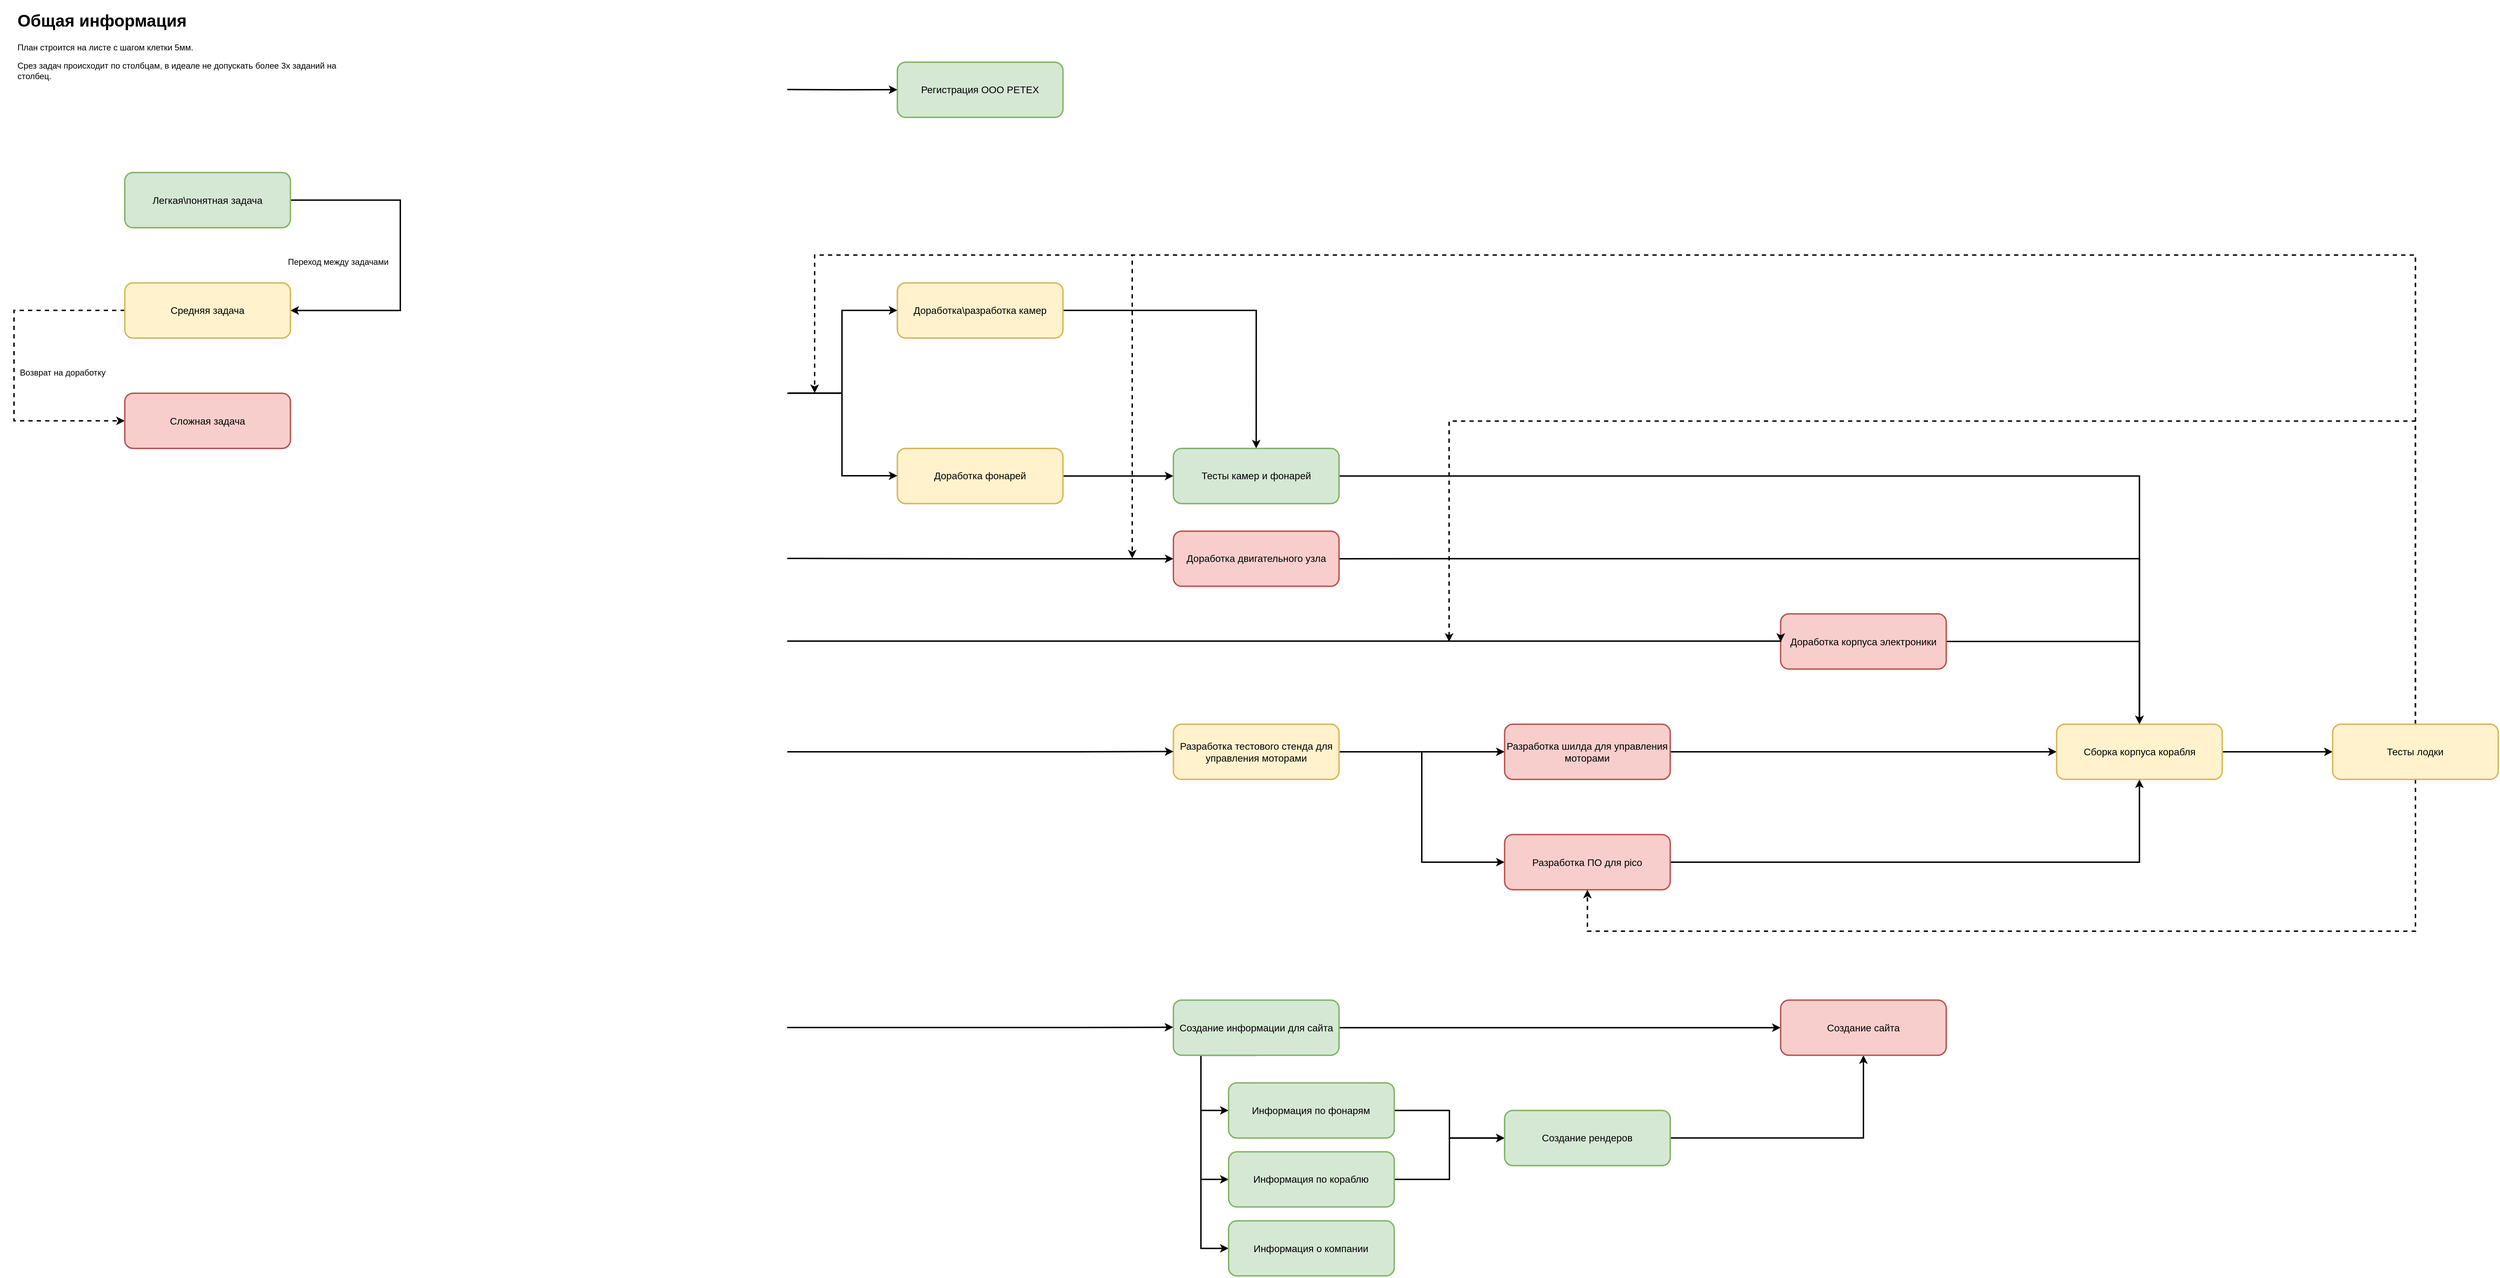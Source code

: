 <mxfile version="20.6.0" type="github">
  <diagram name="Page-1" id="74e2e168-ea6b-b213-b513-2b3c1d86103e">
    <mxGraphModel dx="7484" dy="2644" grid="1" gridSize="19.685" guides="1" tooltips="1" connect="1" arrows="1" fold="1" page="0" pageScale="1" pageWidth="1100" pageHeight="850" background="none" math="0" shadow="0">
      <root>
        <mxCell id="0" />
        <mxCell id="1" parent="0" />
        <mxCell id="e0EzgX6O0uhMCNb5Wawi-1" value="Регистрация ООО РЕТЕХ" style="rounded=1;whiteSpace=wrap;html=1;fontSize=14;fontFamily=Helvetica;strokeWidth=2;fillColor=#d5e8d4;strokeColor=#82b366;" parent="1" vertex="1">
          <mxGeometry x="-315" y="-236.22" width="236.24" height="78.74" as="geometry" />
        </mxCell>
        <mxCell id="YXC-8lvCb8mUl5Gweqnl-3" style="edgeStyle=orthogonalEdgeStyle;rounded=0;orthogonalLoop=1;jettySize=auto;html=1;entryX=0;entryY=0.5;entryDx=0;entryDy=0;strokeWidth=2;" edge="1" parent="1" source="e0EzgX6O0uhMCNb5Wawi-2" target="YXC-8lvCb8mUl5Gweqnl-2">
          <mxGeometry relative="1" as="geometry" />
        </mxCell>
        <mxCell id="e0EzgX6O0uhMCNb5Wawi-2" value="Доработка фонарей" style="rounded=1;whiteSpace=wrap;html=1;fontSize=14;fontFamily=Helvetica;strokeWidth=2;fillColor=#fff2cc;strokeColor=#d6b656;" parent="1" vertex="1">
          <mxGeometry x="-315.005" y="314.965" width="236.24" height="78.74" as="geometry" />
        </mxCell>
        <mxCell id="e0EzgX6O0uhMCNb5Wawi-12" style="edgeStyle=orthogonalEdgeStyle;rounded=0;orthogonalLoop=1;jettySize=auto;html=1;exitX=0;exitY=0.5;exitDx=0;exitDy=0;strokeWidth=2;sketch=0;shadow=0;startArrow=classic;startFill=1;endArrow=none;endFill=0;fontSize=14;fontFamily=Helvetica;" parent="1" edge="1">
          <mxGeometry relative="1" as="geometry">
            <mxPoint x="-315.0" y="-196.95" as="sourcePoint" />
            <mxPoint x="-471.995" y="-197.285" as="targetPoint" />
            <Array as="points">
              <mxPoint x="-394" y="-197.39" />
              <mxPoint x="-472" y="-197.39" />
            </Array>
          </mxGeometry>
        </mxCell>
        <mxCell id="e0EzgX6O0uhMCNb5Wawi-17" style="edgeStyle=orthogonalEdgeStyle;rounded=0;sketch=0;orthogonalLoop=1;jettySize=auto;html=1;entryX=0;entryY=0.5;entryDx=0;entryDy=0;shadow=0;strokeWidth=2;startArrow=none;startFill=0;endArrow=classic;endFill=1;fontSize=14;fontFamily=Helvetica;" parent="1" source="e0EzgX6O0uhMCNb5Wawi-13" target="e0EzgX6O0uhMCNb5Wawi-15" edge="1">
          <mxGeometry relative="1" as="geometry" />
        </mxCell>
        <mxCell id="e0EzgX6O0uhMCNb5Wawi-18" style="edgeStyle=orthogonalEdgeStyle;rounded=0;sketch=0;orthogonalLoop=1;jettySize=auto;html=1;entryX=0;entryY=0.5;entryDx=0;entryDy=0;shadow=0;strokeWidth=2;startArrow=none;startFill=0;endArrow=classic;endFill=1;fontSize=14;fontFamily=Helvetica;" parent="1" source="e0EzgX6O0uhMCNb5Wawi-13" target="e0EzgX6O0uhMCNb5Wawi-16" edge="1">
          <mxGeometry relative="1" as="geometry" />
        </mxCell>
        <mxCell id="e0EzgX6O0uhMCNb5Wawi-13" value="Разработка тестового стенда для управления моторами" style="rounded=1;whiteSpace=wrap;html=1;fontSize=14;fontFamily=Helvetica;strokeWidth=2;fillColor=#fff2cc;strokeColor=#d6b656;" parent="1" vertex="1">
          <mxGeometry x="78.735" y="708.665" width="236.24" height="78.74" as="geometry" />
        </mxCell>
        <mxCell id="e0EzgX6O0uhMCNb5Wawi-14" style="edgeStyle=orthogonalEdgeStyle;rounded=0;orthogonalLoop=1;jettySize=auto;html=1;entryX=0;entryY=0.5;entryDx=0;entryDy=0;fontSize=14;fontFamily=Helvetica;strokeWidth=2;" parent="1" edge="1">
          <mxGeometry relative="1" as="geometry">
            <mxPoint x="-472" y="748" as="sourcePoint" />
            <mxPoint x="78.735" y="747.615" as="targetPoint" />
            <Array as="points">
              <mxPoint x="-59" y="748" />
              <mxPoint x="-59" y="748" />
            </Array>
          </mxGeometry>
        </mxCell>
        <mxCell id="a3vDIaWbVebvhOZibZUk-7" style="edgeStyle=orthogonalEdgeStyle;rounded=0;sketch=0;orthogonalLoop=1;jettySize=auto;html=1;entryX=0;entryY=0.5;entryDx=0;entryDy=0;shadow=0;strokeWidth=2;fontFamily=Helvetica;fontSize=14;startArrow=none;startFill=0;endArrow=classic;endFill=1;" parent="1" source="e0EzgX6O0uhMCNb5Wawi-15" target="a3vDIaWbVebvhOZibZUk-5" edge="1">
          <mxGeometry relative="1" as="geometry" />
        </mxCell>
        <mxCell id="e0EzgX6O0uhMCNb5Wawi-15" value="Разработка шилда для управления моторами" style="rounded=1;whiteSpace=wrap;html=1;fontSize=14;fontFamily=Helvetica;strokeWidth=2;fillColor=#f8cecc;strokeColor=#b85450;" parent="1" vertex="1">
          <mxGeometry x="551.18" y="708.67" width="236.24" height="78.74" as="geometry" />
        </mxCell>
        <mxCell id="a3vDIaWbVebvhOZibZUk-9" style="edgeStyle=orthogonalEdgeStyle;rounded=0;sketch=0;orthogonalLoop=1;jettySize=auto;html=1;exitX=1;exitY=0.5;exitDx=0;exitDy=0;entryX=0.5;entryY=1;entryDx=0;entryDy=0;shadow=0;strokeWidth=2;fontFamily=Helvetica;fontSize=14;startArrow=none;startFill=0;endArrow=classic;endFill=1;" parent="1" source="e0EzgX6O0uhMCNb5Wawi-16" target="a3vDIaWbVebvhOZibZUk-5" edge="1">
          <mxGeometry relative="1" as="geometry" />
        </mxCell>
        <mxCell id="e0EzgX6O0uhMCNb5Wawi-16" value="Разработка ПО для pico" style="rounded=1;whiteSpace=wrap;html=1;fontSize=14;fontFamily=Helvetica;strokeWidth=2;fillColor=#f8cecc;strokeColor=#b85450;" parent="1" vertex="1">
          <mxGeometry x="551.185" y="866.135" width="236.24" height="78.74" as="geometry" />
        </mxCell>
        <mxCell id="e0EzgX6O0uhMCNb5Wawi-24" style="edgeStyle=orthogonalEdgeStyle;rounded=0;sketch=0;orthogonalLoop=1;jettySize=auto;html=1;entryX=0;entryY=0.5;entryDx=0;entryDy=0;shadow=0;strokeWidth=2;startArrow=none;startFill=0;endArrow=classic;endFill=1;fontSize=14;fontFamily=Helvetica;" parent="1" source="e0EzgX6O0uhMCNb5Wawi-19" target="e0EzgX6O0uhMCNb5Wawi-20" edge="1">
          <mxGeometry relative="1" as="geometry">
            <Array as="points">
              <mxPoint x="118" y="1260" />
            </Array>
          </mxGeometry>
        </mxCell>
        <mxCell id="e0EzgX6O0uhMCNb5Wawi-25" style="edgeStyle=orthogonalEdgeStyle;rounded=0;sketch=0;orthogonalLoop=1;jettySize=auto;html=1;entryX=0;entryY=0.5;entryDx=0;entryDy=0;shadow=0;strokeWidth=2;startArrow=none;startFill=0;endArrow=classic;endFill=1;fontSize=14;fontFamily=Helvetica;" parent="1" source="e0EzgX6O0uhMCNb5Wawi-19" target="e0EzgX6O0uhMCNb5Wawi-21" edge="1">
          <mxGeometry relative="1" as="geometry">
            <Array as="points">
              <mxPoint x="118" y="1358" />
            </Array>
          </mxGeometry>
        </mxCell>
        <mxCell id="e0EzgX6O0uhMCNb5Wawi-26" style="edgeStyle=orthogonalEdgeStyle;rounded=0;sketch=0;orthogonalLoop=1;jettySize=auto;html=1;exitX=0.5;exitY=1;exitDx=0;exitDy=0;entryX=0;entryY=0.5;entryDx=0;entryDy=0;shadow=0;strokeWidth=2;startArrow=none;startFill=0;endArrow=classic;endFill=1;fontSize=14;fontFamily=Helvetica;" parent="1" source="e0EzgX6O0uhMCNb5Wawi-19" target="e0EzgX6O0uhMCNb5Wawi-22" edge="1">
          <mxGeometry relative="1" as="geometry">
            <Array as="points">
              <mxPoint x="118" y="1181" />
              <mxPoint x="118" y="1457" />
            </Array>
          </mxGeometry>
        </mxCell>
        <mxCell id="a3vDIaWbVebvhOZibZUk-4" style="edgeStyle=orthogonalEdgeStyle;rounded=0;sketch=0;orthogonalLoop=1;jettySize=auto;html=1;entryX=0;entryY=0.5;entryDx=0;entryDy=0;shadow=0;strokeWidth=2;fontFamily=Helvetica;fontSize=14;startArrow=none;startFill=0;endArrow=classic;endFill=1;" parent="1" source="e0EzgX6O0uhMCNb5Wawi-19" target="a3vDIaWbVebvhOZibZUk-3" edge="1">
          <mxGeometry relative="1" as="geometry" />
        </mxCell>
        <mxCell id="e0EzgX6O0uhMCNb5Wawi-19" value="Создание информации для сайта" style="rounded=1;whiteSpace=wrap;html=1;fontSize=14;fontFamily=Helvetica;strokeWidth=2;fillColor=#d5e8d4;strokeColor=#82b366;" parent="1" vertex="1">
          <mxGeometry x="78.73" y="1102.36" width="236.24" height="78.74" as="geometry" />
        </mxCell>
        <mxCell id="e0EzgX6O0uhMCNb5Wawi-28" style="edgeStyle=orthogonalEdgeStyle;rounded=0;sketch=0;orthogonalLoop=1;jettySize=auto;html=1;entryX=0;entryY=0.5;entryDx=0;entryDy=0;shadow=0;strokeWidth=2;startArrow=none;startFill=0;endArrow=classic;endFill=1;fontSize=14;fontFamily=Helvetica;" parent="1" source="e0EzgX6O0uhMCNb5Wawi-20" target="e0EzgX6O0uhMCNb5Wawi-27" edge="1">
          <mxGeometry relative="1" as="geometry" />
        </mxCell>
        <mxCell id="e0EzgX6O0uhMCNb5Wawi-20" value="Информация по фонарям" style="rounded=1;whiteSpace=wrap;html=1;fontSize=14;fontFamily=Helvetica;strokeWidth=2;fillColor=#d5e8d4;strokeColor=#82b366;" parent="1" vertex="1">
          <mxGeometry x="157.475" y="1220.465" width="236.24" height="78.74" as="geometry" />
        </mxCell>
        <mxCell id="e0EzgX6O0uhMCNb5Wawi-29" style="edgeStyle=orthogonalEdgeStyle;rounded=0;sketch=0;orthogonalLoop=1;jettySize=auto;html=1;entryX=0;entryY=0.5;entryDx=0;entryDy=0;shadow=0;strokeWidth=2;startArrow=none;startFill=0;endArrow=classic;endFill=1;fontSize=14;fontFamily=Helvetica;" parent="1" source="e0EzgX6O0uhMCNb5Wawi-21" target="e0EzgX6O0uhMCNb5Wawi-27" edge="1">
          <mxGeometry relative="1" as="geometry" />
        </mxCell>
        <mxCell id="e0EzgX6O0uhMCNb5Wawi-21" value="Информация по кораблю" style="rounded=1;whiteSpace=wrap;html=1;fontSize=14;fontFamily=Helvetica;strokeWidth=2;fillColor=#d5e8d4;strokeColor=#82b366;" parent="1" vertex="1">
          <mxGeometry x="157.48" y="1318.9" width="236.24" height="78.74" as="geometry" />
        </mxCell>
        <mxCell id="e0EzgX6O0uhMCNb5Wawi-22" value="Информация о компании" style="rounded=1;whiteSpace=wrap;html=1;fontSize=14;fontFamily=Helvetica;strokeWidth=2;fillColor=#d5e8d4;strokeColor=#82b366;" parent="1" vertex="1">
          <mxGeometry x="157.475" y="1417.315" width="236.24" height="78.74" as="geometry" />
        </mxCell>
        <mxCell id="e0EzgX6O0uhMCNb5Wawi-23" style="edgeStyle=orthogonalEdgeStyle;rounded=0;orthogonalLoop=1;jettySize=auto;html=1;entryX=0;entryY=0.5;entryDx=0;entryDy=0;fontSize=14;fontFamily=Helvetica;strokeWidth=2;" parent="1" edge="1">
          <mxGeometry relative="1" as="geometry">
            <mxPoint x="-472.255" y="1141.525" as="sourcePoint" />
            <mxPoint x="78.48" y="1141.14" as="targetPoint" />
            <Array as="points">
              <mxPoint x="-59.255" y="1141.525" />
              <mxPoint x="-59.255" y="1141.525" />
            </Array>
          </mxGeometry>
        </mxCell>
        <mxCell id="YXC-8lvCb8mUl5Gweqnl-9" style="edgeStyle=orthogonalEdgeStyle;rounded=0;orthogonalLoop=1;jettySize=auto;html=1;entryX=0.5;entryY=1;entryDx=0;entryDy=0;strokeWidth=2;" edge="1" parent="1" source="e0EzgX6O0uhMCNb5Wawi-27" target="a3vDIaWbVebvhOZibZUk-3">
          <mxGeometry relative="1" as="geometry" />
        </mxCell>
        <mxCell id="e0EzgX6O0uhMCNb5Wawi-27" value="Создание рендеров" style="rounded=1;whiteSpace=wrap;html=1;fontSize=14;fontFamily=Helvetica;strokeWidth=2;fillColor=#d5e8d4;strokeColor=#82b366;" parent="1" vertex="1">
          <mxGeometry x="551.19" y="1259.84" width="236.24" height="78.74" as="geometry" />
        </mxCell>
        <mxCell id="a3vDIaWbVebvhOZibZUk-13" style="edgeStyle=orthogonalEdgeStyle;rounded=0;sketch=0;orthogonalLoop=1;jettySize=auto;html=1;exitX=1;exitY=0.5;exitDx=0;exitDy=0;shadow=0;strokeWidth=2;fontFamily=Helvetica;fontSize=14;startArrow=none;startFill=0;endArrow=classic;endFill=1;" parent="1" source="e0EzgX6O0uhMCNb5Wawi-30" target="a3vDIaWbVebvhOZibZUk-5" edge="1">
          <mxGeometry relative="1" as="geometry" />
        </mxCell>
        <mxCell id="e0EzgX6O0uhMCNb5Wawi-30" value="Доработка корпуса электроники" style="rounded=1;whiteSpace=wrap;html=1;fontSize=14;fontFamily=Helvetica;strokeWidth=2;fillColor=#f8cecc;strokeColor=#b85450;" parent="1" vertex="1">
          <mxGeometry x="944.885" y="551.175" width="236.24" height="78.74" as="geometry" />
        </mxCell>
        <mxCell id="a3vDIaWbVebvhOZibZUk-14" style="edgeStyle=orthogonalEdgeStyle;rounded=0;sketch=0;orthogonalLoop=1;jettySize=auto;html=1;entryX=0.5;entryY=0;entryDx=0;entryDy=0;shadow=0;strokeWidth=2;fontFamily=Helvetica;fontSize=14;startArrow=none;startFill=0;endArrow=classic;endFill=1;exitX=1;exitY=0.5;exitDx=0;exitDy=0;" parent="1" source="YXC-8lvCb8mUl5Gweqnl-23" target="a3vDIaWbVebvhOZibZUk-5" edge="1">
          <mxGeometry relative="1" as="geometry">
            <mxPoint x="787.42" y="472.483" as="sourcePoint" />
          </mxGeometry>
        </mxCell>
        <mxCell id="a3vDIaWbVebvhOZibZUk-2" style="edgeStyle=orthogonalEdgeStyle;rounded=0;orthogonalLoop=1;jettySize=auto;html=1;fontSize=14;fontFamily=Helvetica;strokeWidth=2;" parent="1" edge="1">
          <mxGeometry relative="1" as="geometry">
            <mxPoint x="-472" y="590" as="sourcePoint" />
            <mxPoint x="945" y="591" as="targetPoint" />
            <Array as="points">
              <mxPoint x="945" y="590" />
            </Array>
          </mxGeometry>
        </mxCell>
        <mxCell id="a3vDIaWbVebvhOZibZUk-3" value="Создание сайта" style="rounded=1;whiteSpace=wrap;html=1;fontSize=14;fontFamily=Helvetica;strokeWidth=2;fillColor=#f8cecc;strokeColor=#b85450;" parent="1" vertex="1">
          <mxGeometry x="944.88" y="1102.36" width="236.22" height="78.74" as="geometry" />
        </mxCell>
        <mxCell id="a3vDIaWbVebvhOZibZUk-8" style="edgeStyle=orthogonalEdgeStyle;rounded=0;sketch=0;orthogonalLoop=1;jettySize=auto;html=1;entryX=0;entryY=0.5;entryDx=0;entryDy=0;shadow=0;strokeWidth=2;fontFamily=Helvetica;fontSize=14;startArrow=none;startFill=0;endArrow=classic;endFill=1;" parent="1" source="a3vDIaWbVebvhOZibZUk-5" target="a3vDIaWbVebvhOZibZUk-6" edge="1">
          <mxGeometry relative="1" as="geometry" />
        </mxCell>
        <mxCell id="a3vDIaWbVebvhOZibZUk-5" value="Сборка корпуса корабля" style="rounded=1;whiteSpace=wrap;html=1;fontSize=14;fontFamily=Helvetica;strokeWidth=2;fillColor=#fff2cc;strokeColor=#d6b656;" parent="1" vertex="1">
          <mxGeometry x="1338.58" y="708.67" width="236.24" height="78.74" as="geometry" />
        </mxCell>
        <mxCell id="a3vDIaWbVebvhOZibZUk-16" style="edgeStyle=orthogonalEdgeStyle;rounded=0;sketch=0;orthogonalLoop=1;jettySize=auto;html=1;shadow=0;strokeWidth=2;fontFamily=Helvetica;fontSize=14;startArrow=none;startFill=0;endArrow=classic;endFill=1;dashed=1;" parent="1" source="a3vDIaWbVebvhOZibZUk-6" edge="1">
          <mxGeometry relative="1" as="geometry">
            <Array as="points">
              <mxPoint x="1850" y="39" />
              <mxPoint x="-433" y="39" />
            </Array>
            <mxPoint x="-433" y="236" as="targetPoint" />
          </mxGeometry>
        </mxCell>
        <mxCell id="a3vDIaWbVebvhOZibZUk-18" style="edgeStyle=orthogonalEdgeStyle;rounded=0;sketch=0;orthogonalLoop=1;jettySize=auto;html=1;shadow=0;dashed=1;strokeWidth=2;fontFamily=Helvetica;fontSize=14;startArrow=none;startFill=0;endArrow=classic;endFill=1;" parent="1" source="a3vDIaWbVebvhOZibZUk-6" edge="1">
          <mxGeometry relative="1" as="geometry">
            <mxPoint x="20" y="472" as="targetPoint" />
            <Array as="points">
              <mxPoint x="1850" y="39" />
              <mxPoint x="20" y="39" />
            </Array>
          </mxGeometry>
        </mxCell>
        <mxCell id="a3vDIaWbVebvhOZibZUk-20" style="edgeStyle=orthogonalEdgeStyle;rounded=0;sketch=0;orthogonalLoop=1;jettySize=auto;html=1;shadow=0;dashed=1;strokeWidth=2;fontFamily=Helvetica;fontSize=14;startArrow=none;startFill=0;endArrow=classic;endFill=1;" parent="1" source="a3vDIaWbVebvhOZibZUk-6" edge="1">
          <mxGeometry relative="1" as="geometry">
            <mxPoint x="472" y="591" as="targetPoint" />
            <Array as="points">
              <mxPoint x="1850" y="276" />
              <mxPoint x="472" y="276" />
            </Array>
          </mxGeometry>
        </mxCell>
        <mxCell id="a3vDIaWbVebvhOZibZUk-21" style="edgeStyle=orthogonalEdgeStyle;rounded=0;sketch=0;orthogonalLoop=1;jettySize=auto;html=1;entryX=0.5;entryY=1;entryDx=0;entryDy=0;shadow=0;dashed=1;strokeWidth=2;fontFamily=Helvetica;fontSize=14;startArrow=none;startFill=0;endArrow=classic;endFill=1;" parent="1" source="a3vDIaWbVebvhOZibZUk-6" target="e0EzgX6O0uhMCNb5Wawi-16" edge="1">
          <mxGeometry relative="1" as="geometry">
            <Array as="points">
              <mxPoint x="1850.74" y="1004" />
              <mxPoint x="669.74" y="1004" />
            </Array>
          </mxGeometry>
        </mxCell>
        <mxCell id="a3vDIaWbVebvhOZibZUk-6" value="Тесты лодки" style="rounded=1;whiteSpace=wrap;html=1;fontSize=14;fontFamily=Helvetica;strokeWidth=2;fillColor=#fff2cc;strokeColor=#d6b656;" parent="1" vertex="1">
          <mxGeometry x="1732.285" y="708.665" width="236.24" height="78.74" as="geometry" />
        </mxCell>
        <mxCell id="YXC-8lvCb8mUl5Gweqnl-4" style="edgeStyle=orthogonalEdgeStyle;rounded=0;orthogonalLoop=1;jettySize=auto;html=1;entryX=0.5;entryY=0;entryDx=0;entryDy=0;strokeWidth=2;" edge="1" parent="1" source="YXC-8lvCb8mUl5Gweqnl-1" target="YXC-8lvCb8mUl5Gweqnl-2">
          <mxGeometry relative="1" as="geometry" />
        </mxCell>
        <mxCell id="YXC-8lvCb8mUl5Gweqnl-1" value="Доработка\разработка камер" style="rounded=1;whiteSpace=wrap;html=1;fontSize=14;fontFamily=Helvetica;strokeWidth=2;fillColor=#fff2cc;strokeColor=#d6b656;" vertex="1" parent="1">
          <mxGeometry x="-315" y="78.74" width="236.24" height="78.74" as="geometry" />
        </mxCell>
        <mxCell id="YXC-8lvCb8mUl5Gweqnl-8" style="edgeStyle=orthogonalEdgeStyle;rounded=0;orthogonalLoop=1;jettySize=auto;html=1;entryX=0.5;entryY=0;entryDx=0;entryDy=0;strokeWidth=2;" edge="1" parent="1" source="YXC-8lvCb8mUl5Gweqnl-2" target="a3vDIaWbVebvhOZibZUk-5">
          <mxGeometry relative="1" as="geometry" />
        </mxCell>
        <mxCell id="YXC-8lvCb8mUl5Gweqnl-2" value="Тесты камер и фонарей" style="rounded=1;whiteSpace=wrap;html=1;fontSize=14;fontFamily=Helvetica;strokeWidth=2;fillColor=#d5e8d4;strokeColor=#82b366;" vertex="1" parent="1">
          <mxGeometry x="78.735" y="314.965" width="236.24" height="78.74" as="geometry" />
        </mxCell>
        <mxCell id="YXC-8lvCb8mUl5Gweqnl-6" style="edgeStyle=orthogonalEdgeStyle;rounded=0;orthogonalLoop=1;jettySize=auto;html=1;strokeWidth=2;sketch=0;shadow=0;startArrow=classic;startFill=1;endArrow=none;endFill=0;fontSize=14;fontFamily=Helvetica;" edge="1" parent="1">
          <mxGeometry relative="1" as="geometry">
            <mxPoint x="-471.995" y="236.215" as="targetPoint" />
            <mxPoint x="-315" y="354" as="sourcePoint" />
            <Array as="points">
              <mxPoint x="-317" y="354" />
              <mxPoint x="-394" y="354" />
              <mxPoint x="-394" y="236" />
            </Array>
          </mxGeometry>
        </mxCell>
        <mxCell id="YXC-8lvCb8mUl5Gweqnl-7" style="edgeStyle=orthogonalEdgeStyle;rounded=0;orthogonalLoop=1;jettySize=auto;html=1;strokeWidth=2;sketch=0;shadow=0;startArrow=classic;startFill=1;endArrow=none;endFill=0;fontSize=14;fontFamily=Helvetica;" edge="1" parent="1">
          <mxGeometry relative="1" as="geometry">
            <mxPoint x="-470" y="236" as="targetPoint" />
            <mxPoint x="-315" y="118" as="sourcePoint" />
            <Array as="points">
              <mxPoint x="-394" y="118" />
              <mxPoint x="-394" y="236" />
            </Array>
          </mxGeometry>
        </mxCell>
        <mxCell id="YXC-8lvCb8mUl5Gweqnl-12" value="&lt;h1&gt;Общая информация&lt;/h1&gt;&lt;p&gt;План строится на листе с шагом клетки 5мм.&lt;/p&gt;&lt;p&gt;Срез задач происходит по столбцам, в идеале не допускать более 3х заданий на столбец.&lt;/p&gt;&lt;p&gt;&amp;nbsp;&lt;/p&gt;" style="text;html=1;strokeColor=none;fillColor=none;spacing=5;spacingTop=-20;whiteSpace=wrap;overflow=hidden;rounded=0;strokeWidth=2;" vertex="1" parent="1">
          <mxGeometry x="-1574.8" y="-314.96" width="511.49" height="157.48" as="geometry" />
        </mxCell>
        <mxCell id="YXC-8lvCb8mUl5Gweqnl-16" style="edgeStyle=orthogonalEdgeStyle;rounded=0;orthogonalLoop=1;jettySize=auto;html=1;entryX=1;entryY=0.5;entryDx=0;entryDy=0;strokeWidth=2;" edge="1" parent="1" source="YXC-8lvCb8mUl5Gweqnl-13" target="YXC-8lvCb8mUl5Gweqnl-14">
          <mxGeometry relative="1" as="geometry">
            <Array as="points">
              <mxPoint x="-1024" y="-39" />
              <mxPoint x="-1024" y="118" />
            </Array>
          </mxGeometry>
        </mxCell>
        <mxCell id="YXC-8lvCb8mUl5Gweqnl-13" value="Легкая\понятная задача" style="rounded=1;whiteSpace=wrap;html=1;fontSize=14;fontFamily=Helvetica;strokeWidth=2;fillColor=#d5e8d4;strokeColor=#82b366;" vertex="1" parent="1">
          <mxGeometry x="-1416.995" y="-78.745" width="236.24" height="78.74" as="geometry" />
        </mxCell>
        <mxCell id="YXC-8lvCb8mUl5Gweqnl-18" style="edgeStyle=orthogonalEdgeStyle;rounded=0;orthogonalLoop=1;jettySize=auto;html=1;entryX=0;entryY=0.5;entryDx=0;entryDy=0;strokeWidth=2;dashed=1;" edge="1" parent="1" source="YXC-8lvCb8mUl5Gweqnl-14" target="YXC-8lvCb8mUl5Gweqnl-15">
          <mxGeometry relative="1" as="geometry">
            <Array as="points">
              <mxPoint x="-1575" y="118" />
              <mxPoint x="-1575" y="276" />
            </Array>
          </mxGeometry>
        </mxCell>
        <mxCell id="YXC-8lvCb8mUl5Gweqnl-14" value="Средняя задача" style="rounded=1;whiteSpace=wrap;html=1;fontSize=14;fontFamily=Helvetica;strokeWidth=2;fillColor=#fff2cc;strokeColor=#d6b656;" vertex="1" parent="1">
          <mxGeometry x="-1417.0" y="78.74" width="236.24" height="78.74" as="geometry" />
        </mxCell>
        <mxCell id="YXC-8lvCb8mUl5Gweqnl-15" value="Сложная задача" style="rounded=1;whiteSpace=wrap;html=1;fontSize=14;fontFamily=Helvetica;strokeWidth=2;fillColor=#f8cecc;strokeColor=#b85450;" vertex="1" parent="1">
          <mxGeometry x="-1416.995" y="236.225" width="236.24" height="78.74" as="geometry" />
        </mxCell>
        <mxCell id="YXC-8lvCb8mUl5Gweqnl-17" value="Переход между задачами" style="text;html=1;strokeColor=none;fillColor=none;align=center;verticalAlign=middle;whiteSpace=wrap;rounded=0;strokeWidth=2;" vertex="1" parent="1">
          <mxGeometry x="-1200.78" y="19.69" width="177.23" height="59.05" as="geometry" />
        </mxCell>
        <mxCell id="YXC-8lvCb8mUl5Gweqnl-19" value="Возврат на доработку" style="text;html=1;strokeColor=none;fillColor=none;align=center;verticalAlign=middle;whiteSpace=wrap;rounded=0;strokeWidth=2;" vertex="1" parent="1">
          <mxGeometry x="-1594.225" y="177.175" width="177.23" height="59.05" as="geometry" />
        </mxCell>
        <mxCell id="YXC-8lvCb8mUl5Gweqnl-23" value="Доработка двигательного узла" style="rounded=1;whiteSpace=wrap;html=1;fontSize=14;fontFamily=Helvetica;strokeWidth=2;fillColor=#f8cecc;strokeColor=#b85450;" vertex="1" parent="1">
          <mxGeometry x="78.74" y="433.07" width="236.24" height="78.74" as="geometry" />
        </mxCell>
        <mxCell id="YXC-8lvCb8mUl5Gweqnl-24" value="" style="edgeStyle=orthogonalEdgeStyle;rounded=0;orthogonalLoop=1;jettySize=auto;html=1;fontSize=14;fontFamily=Helvetica;strokeWidth=2;entryX=0;entryY=0.5;entryDx=0;entryDy=0;endArrow=classic;startArrow=none;startFill=0;endFill=1;" edge="1" parent="1" target="YXC-8lvCb8mUl5Gweqnl-23">
          <mxGeometry relative="1" as="geometry">
            <mxPoint x="-472" y="472" as="sourcePoint" />
            <mxPoint x="551.18" y="472.44" as="targetPoint" />
            <Array as="points" />
          </mxGeometry>
        </mxCell>
      </root>
    </mxGraphModel>
  </diagram>
</mxfile>
